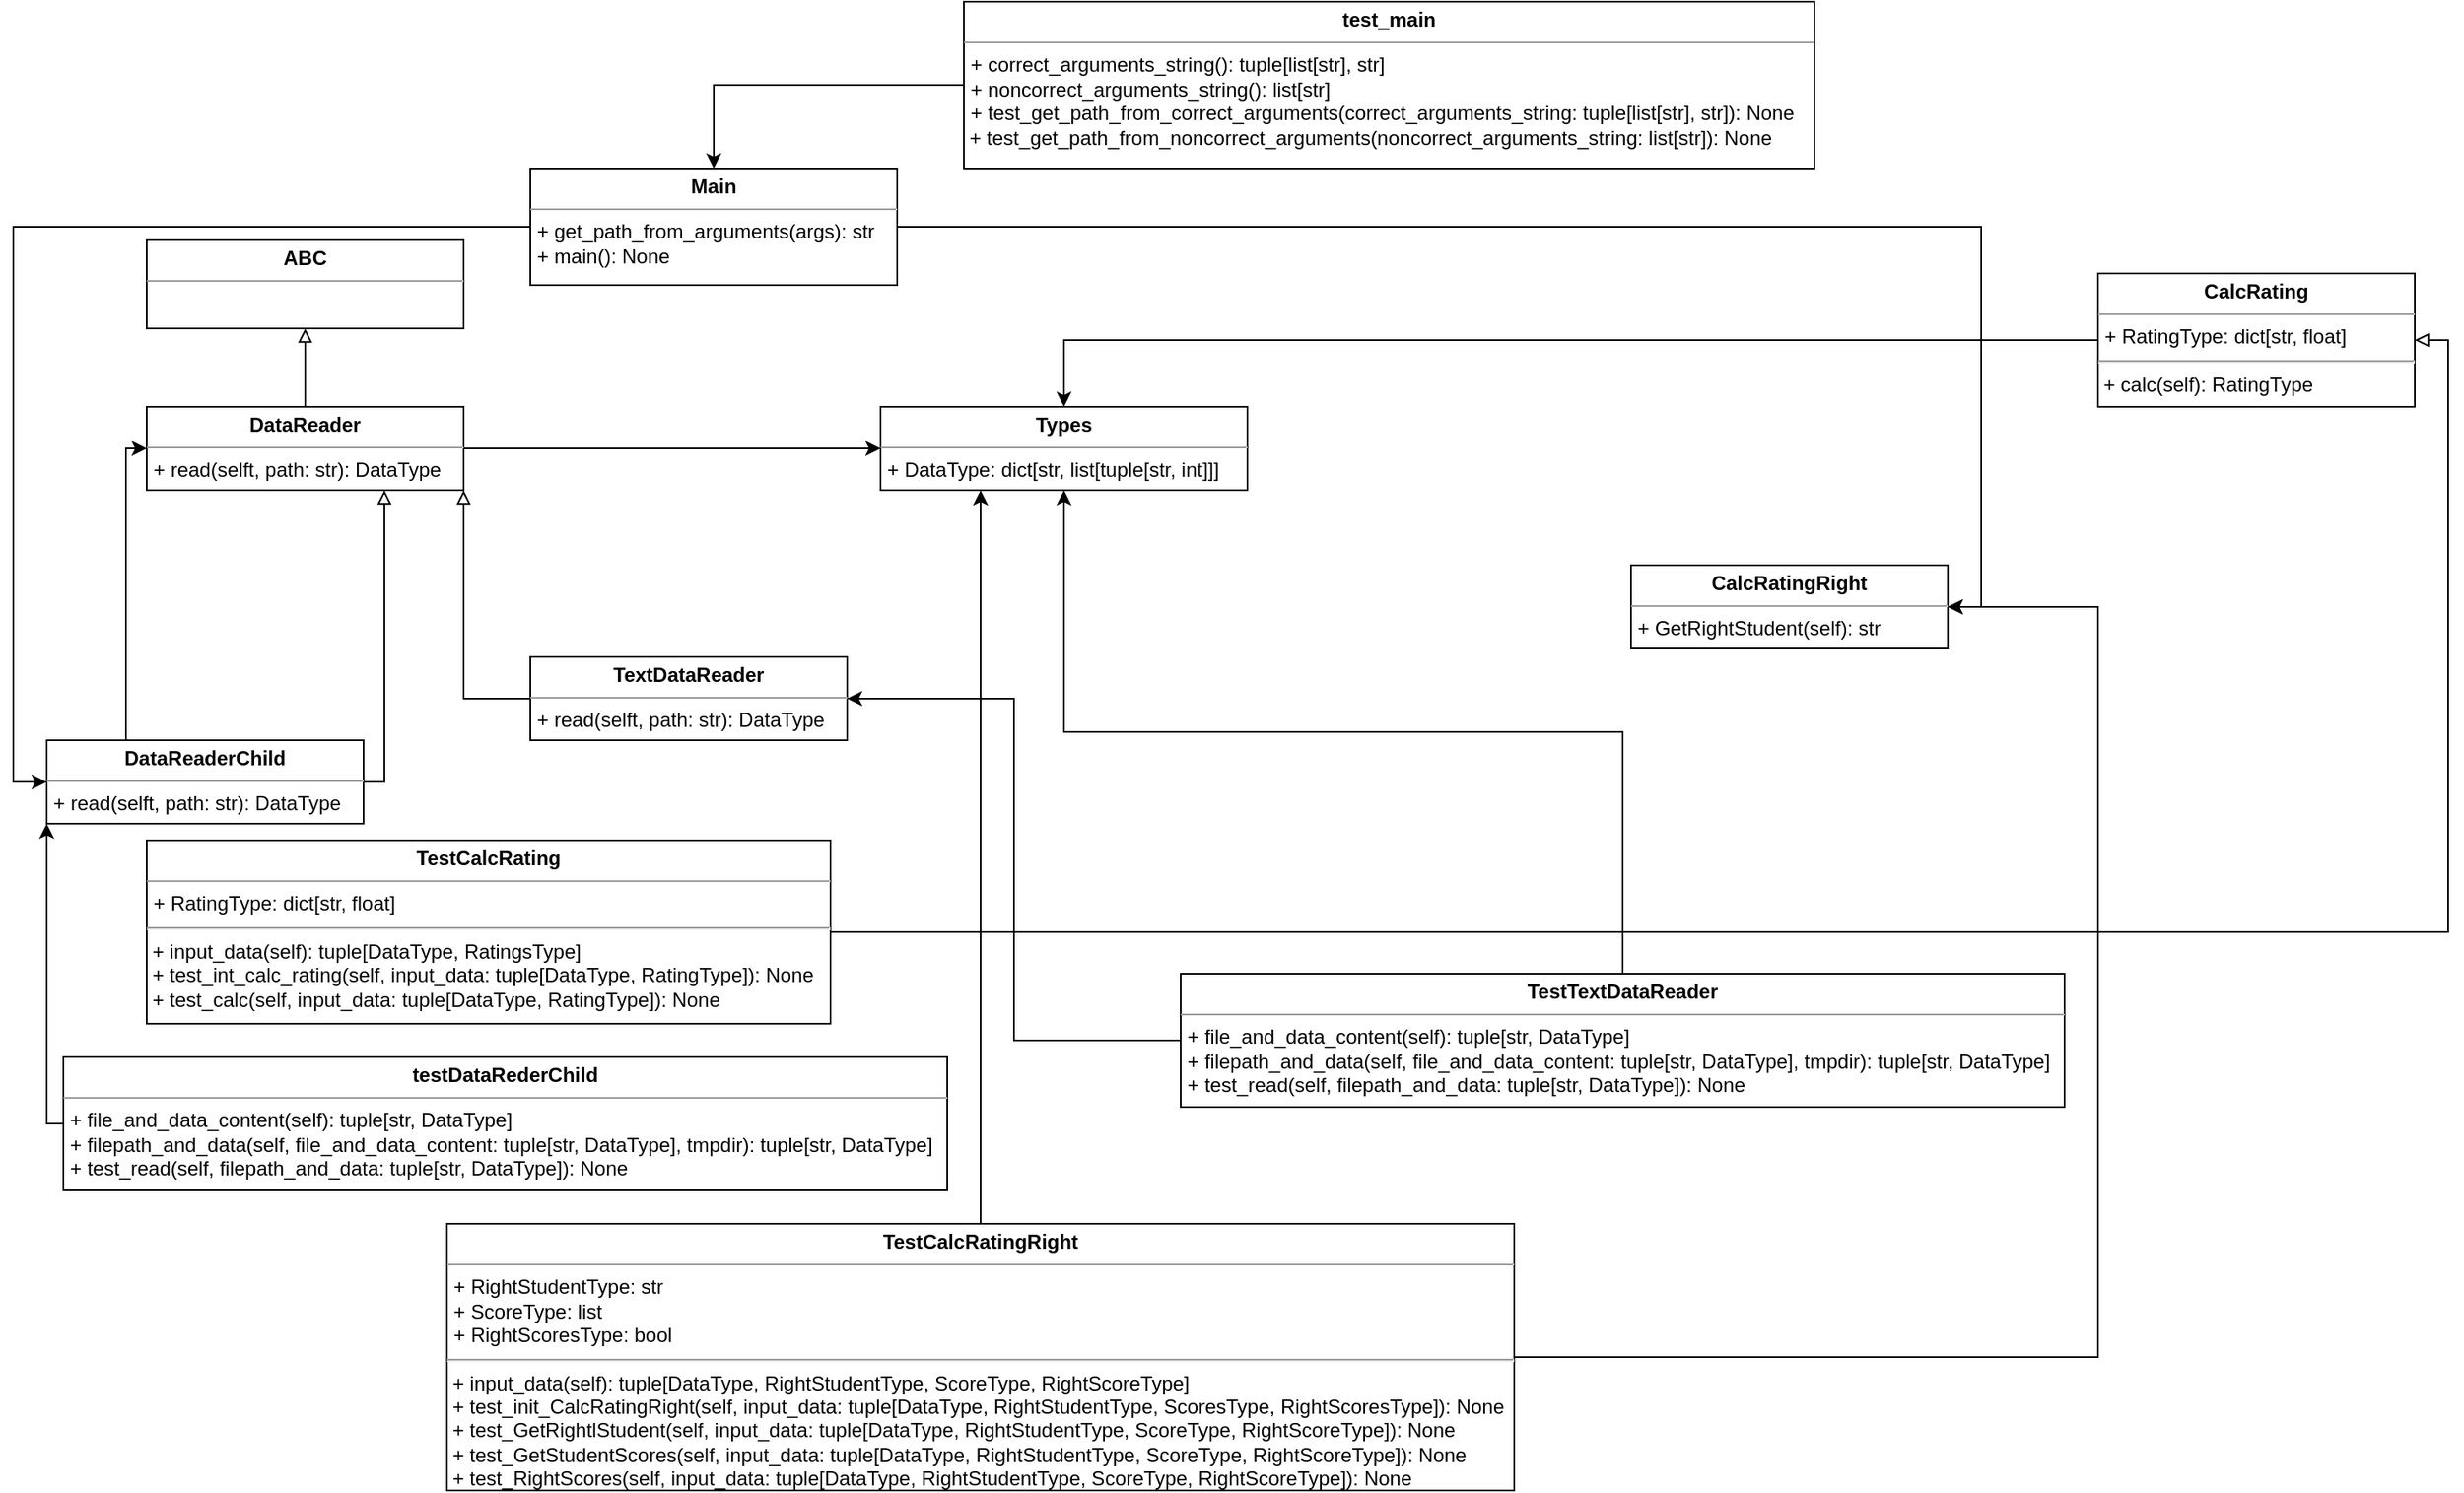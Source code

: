 <mxfile version="20.5.1" type="device"><diagram name="Page-1" id="c4acf3e9-155e-7222-9cf6-157b1a14988f"><mxGraphModel dx="1770" dy="1574" grid="1" gridSize="10" guides="1" tooltips="1" connect="1" arrows="1" fold="1" page="1" pageScale="1" pageWidth="850" pageHeight="1100" background="none" math="0" shadow="0"><root><mxCell id="0"/><mxCell id="1" parent="0"/><mxCell id="5d2195bd80daf111-18" value="&lt;p style=&quot;margin:0px;margin-top:4px;text-align:center;&quot;&gt;&lt;b&gt;ABC&lt;/b&gt;&lt;/p&gt;&lt;hr size=&quot;1&quot;&gt;&lt;p style=&quot;margin:0px;margin-left:4px;&quot;&gt;&lt;br&gt;&lt;/p&gt;" style="verticalAlign=top;align=left;overflow=fill;fontSize=12;fontFamily=Helvetica;html=1;rounded=0;shadow=0;comic=0;labelBackgroundColor=none;strokeWidth=1" parent="1" vertex="1"><mxGeometry x="50" y="60" width="190" height="53" as="geometry"/></mxCell><mxCell id="F7jKtLvkaVl_g1kAGOMZ-15" style="edgeStyle=orthogonalEdgeStyle;rounded=0;orthogonalLoop=1;jettySize=auto;html=1;entryX=0;entryY=0.5;entryDx=0;entryDy=0;" parent="1" source="5d2195bd80daf111-19" target="F7jKtLvkaVl_g1kAGOMZ-3" edge="1"><mxGeometry relative="1" as="geometry"/></mxCell><mxCell id="FnYtzctoME4dU2z3QOxn-2" style="edgeStyle=orthogonalEdgeStyle;rounded=0;orthogonalLoop=1;jettySize=auto;html=1;entryX=0.75;entryY=1;entryDx=0;entryDy=0;endArrow=block;endFill=0;exitX=1;exitY=0.5;exitDx=0;exitDy=0;" edge="1" parent="1" source="F7jKtLvkaVl_g1kAGOMZ-1" target="5d2195bd80daf111-19"><mxGeometry relative="1" as="geometry"><mxPoint x="250" y="360" as="sourcePoint"/><Array as="points"><mxPoint x="192" y="385"/></Array></mxGeometry></mxCell><mxCell id="FnYtzctoME4dU2z3QOxn-3" style="edgeStyle=orthogonalEdgeStyle;rounded=0;orthogonalLoop=1;jettySize=auto;html=1;entryX=0.5;entryY=1;entryDx=0;entryDy=0;endArrow=block;endFill=0;" edge="1" parent="1" source="5d2195bd80daf111-19" target="5d2195bd80daf111-18"><mxGeometry relative="1" as="geometry"/></mxCell><mxCell id="5d2195bd80daf111-19" value="&lt;p style=&quot;margin:0px;margin-top:4px;text-align:center;&quot;&gt;&lt;b&gt;DataReader&lt;/b&gt;&lt;/p&gt;&lt;hr size=&quot;1&quot;&gt;&lt;p style=&quot;margin:0px;margin-left:4px;&quot;&gt;+ read(selft, path: str): DataType&lt;/p&gt;" style="verticalAlign=top;align=left;overflow=fill;fontSize=12;fontFamily=Helvetica;html=1;rounded=0;shadow=0;comic=0;labelBackgroundColor=none;strokeWidth=1" parent="1" vertex="1"><mxGeometry x="50" y="160" width="190" height="50" as="geometry"/></mxCell><mxCell id="F7jKtLvkaVl_g1kAGOMZ-17" style="edgeStyle=orthogonalEdgeStyle;rounded=0;orthogonalLoop=1;jettySize=auto;html=1;entryX=0;entryY=0.5;entryDx=0;entryDy=0;exitX=0.25;exitY=0;exitDx=0;exitDy=0;" parent="1" source="F7jKtLvkaVl_g1kAGOMZ-1" target="5d2195bd80daf111-19" edge="1"><mxGeometry relative="1" as="geometry"><Array as="points"><mxPoint x="38" y="185"/></Array></mxGeometry></mxCell><mxCell id="F7jKtLvkaVl_g1kAGOMZ-1" value="&lt;p style=&quot;margin:0px;margin-top:4px;text-align:center;&quot;&gt;&lt;b&gt;DataReaderChild&lt;/b&gt;&lt;/p&gt;&lt;hr size=&quot;1&quot;&gt;&lt;p style=&quot;margin:0px;margin-left:4px;&quot;&gt;+ read(selft, path: str): DataType&lt;/p&gt;" style="verticalAlign=top;align=left;overflow=fill;fontSize=12;fontFamily=Helvetica;html=1;rounded=0;shadow=0;comic=0;labelBackgroundColor=none;strokeWidth=1" parent="1" vertex="1"><mxGeometry x="-10" y="360" width="190" height="50" as="geometry"/></mxCell><mxCell id="F7jKtLvkaVl_g1kAGOMZ-16" style="edgeStyle=orthogonalEdgeStyle;rounded=0;orthogonalLoop=1;jettySize=auto;html=1;endArrow=block;endFill=0;exitX=0;exitY=0.5;exitDx=0;exitDy=0;entryX=1;entryY=1;entryDx=0;entryDy=0;" parent="1" source="F7jKtLvkaVl_g1kAGOMZ-2" target="5d2195bd80daf111-19" edge="1"><mxGeometry relative="1" as="geometry"><mxPoint x="250" y="200" as="targetPoint"/></mxGeometry></mxCell><mxCell id="F7jKtLvkaVl_g1kAGOMZ-2" value="&lt;p style=&quot;margin:0px;margin-top:4px;text-align:center;&quot;&gt;&lt;b&gt;TextDataReader&lt;/b&gt;&lt;/p&gt;&lt;hr size=&quot;1&quot;&gt;&lt;p style=&quot;margin:0px;margin-left:4px;&quot;&gt;+ read(selft, path: str): DataType&lt;/p&gt;" style="verticalAlign=top;align=left;overflow=fill;fontSize=12;fontFamily=Helvetica;html=1;rounded=0;shadow=0;comic=0;labelBackgroundColor=none;strokeWidth=1" parent="1" vertex="1"><mxGeometry x="280" y="310" width="190" height="50" as="geometry"/></mxCell><mxCell id="F7jKtLvkaVl_g1kAGOMZ-3" value="&lt;p style=&quot;margin:0px;margin-top:4px;text-align:center;&quot;&gt;&lt;b&gt;Types&lt;/b&gt;&lt;/p&gt;&lt;hr size=&quot;1&quot;&gt;&lt;p style=&quot;margin:0px;margin-left:4px;&quot;&gt;+ DataType: dict[str, list[tuple[str, int]]]&lt;/p&gt;" style="verticalAlign=top;align=left;overflow=fill;fontSize=12;fontFamily=Helvetica;html=1;rounded=0;shadow=0;comic=0;labelBackgroundColor=none;strokeWidth=1" parent="1" vertex="1"><mxGeometry x="490" y="160" width="220" height="50" as="geometry"/></mxCell><mxCell id="F7jKtLvkaVl_g1kAGOMZ-18" style="edgeStyle=orthogonalEdgeStyle;rounded=0;orthogonalLoop=1;jettySize=auto;html=1;entryX=0.5;entryY=0;entryDx=0;entryDy=0;" parent="1" source="F7jKtLvkaVl_g1kAGOMZ-4" target="F7jKtLvkaVl_g1kAGOMZ-3" edge="1"><mxGeometry relative="1" as="geometry"/></mxCell><mxCell id="F7jKtLvkaVl_g1kAGOMZ-4" value="&lt;p style=&quot;margin:0px;margin-top:4px;text-align:center;&quot;&gt;&lt;b&gt;CalcRating&lt;/b&gt;&lt;/p&gt;&lt;hr size=&quot;1&quot;&gt;&lt;p style=&quot;margin:0px;margin-left:4px;&quot;&gt;+ RatingType: dict[str, float]&lt;/p&gt;&lt;hr&gt;&amp;nbsp;+ calc(self): RatingType" style="verticalAlign=top;align=left;overflow=fill;fontSize=12;fontFamily=Helvetica;html=1;rounded=0;shadow=0;comic=0;labelBackgroundColor=none;strokeWidth=1" parent="1" vertex="1"><mxGeometry x="1220" y="80" width="190" height="80" as="geometry"/></mxCell><mxCell id="F7jKtLvkaVl_g1kAGOMZ-22" style="edgeStyle=orthogonalEdgeStyle;rounded=0;orthogonalLoop=1;jettySize=auto;html=1;entryX=1;entryY=0.5;entryDx=0;entryDy=0;" parent="1" source="F7jKtLvkaVl_g1kAGOMZ-5" target="F7jKtLvkaVl_g1kAGOMZ-6" edge="1"><mxGeometry relative="1" as="geometry"/></mxCell><mxCell id="F7jKtLvkaVl_g1kAGOMZ-23" style="edgeStyle=orthogonalEdgeStyle;rounded=0;orthogonalLoop=1;jettySize=auto;html=1;entryX=0;entryY=0.5;entryDx=0;entryDy=0;" parent="1" source="F7jKtLvkaVl_g1kAGOMZ-5" target="F7jKtLvkaVl_g1kAGOMZ-1" edge="1"><mxGeometry relative="1" as="geometry"/></mxCell><mxCell id="F7jKtLvkaVl_g1kAGOMZ-5" value="&lt;p style=&quot;margin:0px;margin-top:4px;text-align:center;&quot;&gt;&lt;b&gt;Main&lt;/b&gt;&lt;/p&gt;&lt;hr size=&quot;1&quot;&gt;&lt;p style=&quot;margin:0px;margin-left:4px;&quot;&gt;+ get_path_from_arguments(args): str&lt;/p&gt;&lt;p style=&quot;margin:0px;margin-left:4px;&quot;&gt;+ main(): None&lt;/p&gt;" style="verticalAlign=top;align=left;overflow=fill;fontSize=12;fontFamily=Helvetica;html=1;rounded=0;shadow=0;comic=0;labelBackgroundColor=none;strokeWidth=1" parent="1" vertex="1"><mxGeometry x="280" y="17" width="220" height="70" as="geometry"/></mxCell><mxCell id="F7jKtLvkaVl_g1kAGOMZ-6" value="&lt;p style=&quot;margin:0px;margin-top:4px;text-align:center;&quot;&gt;&lt;b&gt;CalcRatingRight&lt;/b&gt;&lt;/p&gt;&lt;hr size=&quot;1&quot;&gt;&lt;p style=&quot;margin:0px;margin-left:4px;&quot;&gt;+ GetRightStudent(self): str&lt;/p&gt;" style="verticalAlign=top;align=left;overflow=fill;fontSize=12;fontFamily=Helvetica;html=1;rounded=0;shadow=0;comic=0;labelBackgroundColor=none;strokeWidth=1" parent="1" vertex="1"><mxGeometry x="940" y="255" width="190" height="50" as="geometry"/></mxCell><mxCell id="F7jKtLvkaVl_g1kAGOMZ-24" style="edgeStyle=orthogonalEdgeStyle;rounded=0;orthogonalLoop=1;jettySize=auto;html=1;entryX=1;entryY=0.5;entryDx=0;entryDy=0;endArrow=block;endFill=0;" parent="1" source="F7jKtLvkaVl_g1kAGOMZ-7" target="F7jKtLvkaVl_g1kAGOMZ-4" edge="1"><mxGeometry relative="1" as="geometry"/></mxCell><mxCell id="F7jKtLvkaVl_g1kAGOMZ-7" value="&lt;p style=&quot;margin:0px;margin-top:4px;text-align:center;&quot;&gt;&lt;b&gt;TestCalcRating&lt;/b&gt;&lt;/p&gt;&lt;hr size=&quot;1&quot;&gt;&lt;p style=&quot;margin:0px;margin-left:4px;&quot;&gt;+ RatingType: dict[str, float]&lt;/p&gt;&lt;hr&gt;&amp;nbsp;+ input_data(self): tuple[DataType, RatingsType]&lt;br&gt;&amp;nbsp;+ test_int_calc_rating(self, input_data: tuple[DataType, RatingType]): None&lt;br&gt;&amp;nbsp;+ test_calc(self, input_data: tuple[DataType, RatingType]): None" style="verticalAlign=top;align=left;overflow=fill;fontSize=12;fontFamily=Helvetica;html=1;rounded=0;shadow=0;comic=0;labelBackgroundColor=none;strokeWidth=1" parent="1" vertex="1"><mxGeometry x="50" y="420" width="410" height="110" as="geometry"/></mxCell><mxCell id="F7jKtLvkaVl_g1kAGOMZ-25" style="edgeStyle=orthogonalEdgeStyle;rounded=0;orthogonalLoop=1;jettySize=auto;html=1;entryX=0.5;entryY=0;entryDx=0;entryDy=0;" parent="1" source="F7jKtLvkaVl_g1kAGOMZ-8" target="F7jKtLvkaVl_g1kAGOMZ-5" edge="1"><mxGeometry relative="1" as="geometry"/></mxCell><mxCell id="F7jKtLvkaVl_g1kAGOMZ-8" value="&lt;p style=&quot;margin:0px;margin-top:4px;text-align:center;&quot;&gt;&lt;b&gt;test_main&lt;/b&gt;&lt;/p&gt;&lt;hr size=&quot;1&quot;&gt;&lt;p style=&quot;margin:0px;margin-left:4px;&quot;&gt;+ correct_arguments_string(): tuple[list[str], str]&lt;/p&gt;&lt;p style=&quot;margin:0px;margin-left:4px;&quot;&gt;+ noncorrect_arguments_string(): list[str]&lt;/p&gt;&lt;p style=&quot;margin:0px;margin-left:4px;&quot;&gt;+ test_get_path_from_correct_arguments(correct_arguments_string: tuple[list[str], str]): None&lt;/p&gt;&amp;nbsp;+ test_get_path_from_noncorrect_arguments(noncorrect_arguments_string: list[str]): None" style="verticalAlign=top;align=left;overflow=fill;fontSize=12;fontFamily=Helvetica;html=1;rounded=0;shadow=0;comic=0;labelBackgroundColor=none;strokeWidth=1" parent="1" vertex="1"><mxGeometry x="540" y="-83" width="510" height="100" as="geometry"/></mxCell><mxCell id="F7jKtLvkaVl_g1kAGOMZ-26" style="edgeStyle=orthogonalEdgeStyle;rounded=0;orthogonalLoop=1;jettySize=auto;html=1;entryX=0;entryY=1;entryDx=0;entryDy=0;exitX=0;exitY=0.5;exitDx=0;exitDy=0;" parent="1" source="F7jKtLvkaVl_g1kAGOMZ-9" target="F7jKtLvkaVl_g1kAGOMZ-1" edge="1"><mxGeometry relative="1" as="geometry"><Array as="points"><mxPoint x="-10" y="590"/></Array></mxGeometry></mxCell><mxCell id="F7jKtLvkaVl_g1kAGOMZ-9" value="&lt;p style=&quot;margin:0px;margin-top:4px;text-align:center;&quot;&gt;&lt;b&gt;testDataRederChild&lt;/b&gt;&lt;/p&gt;&lt;hr size=&quot;1&quot;&gt;&lt;p style=&quot;margin:0px;margin-left:4px;&quot;&gt;+ file_and_data_content(self): tuple[str, DataType]&lt;/p&gt;&lt;p style=&quot;margin:0px;margin-left:4px;&quot;&gt;+ filepath_and_data(self, file_and_data_content: tuple[str, DataType], tmpdir): tuple[str, DataType]&lt;/p&gt;&lt;p style=&quot;margin:0px;margin-left:4px;&quot;&gt;+ test_read(self, filepath_and_data: tuple[str, DataType]): None&lt;/p&gt;" style="verticalAlign=top;align=left;overflow=fill;fontSize=12;fontFamily=Helvetica;html=1;rounded=0;shadow=0;comic=0;labelBackgroundColor=none;strokeWidth=1" parent="1" vertex="1"><mxGeometry y="550" width="530" height="80" as="geometry"/></mxCell><mxCell id="F7jKtLvkaVl_g1kAGOMZ-27" style="edgeStyle=orthogonalEdgeStyle;rounded=0;orthogonalLoop=1;jettySize=auto;html=1;entryX=1;entryY=0.5;entryDx=0;entryDy=0;" parent="1" source="F7jKtLvkaVl_g1kAGOMZ-10" target="F7jKtLvkaVl_g1kAGOMZ-6" edge="1"><mxGeometry relative="1" as="geometry"><mxPoint x="980" y="320" as="targetPoint"/><Array as="points"><mxPoint x="1220" y="730"/><mxPoint x="1220" y="280"/></Array></mxGeometry></mxCell><mxCell id="F7jKtLvkaVl_g1kAGOMZ-31" style="edgeStyle=orthogonalEdgeStyle;rounded=0;orthogonalLoop=1;jettySize=auto;html=1;" parent="1" source="F7jKtLvkaVl_g1kAGOMZ-10" edge="1"><mxGeometry relative="1" as="geometry"><mxPoint x="550" y="210" as="targetPoint"/></mxGeometry></mxCell><mxCell id="F7jKtLvkaVl_g1kAGOMZ-10" value="&lt;p style=&quot;margin:0px;margin-top:4px;text-align:center;&quot;&gt;&lt;b&gt;TestCalcRatingRight&lt;/b&gt;&lt;/p&gt;&lt;hr size=&quot;1&quot;&gt;&lt;p style=&quot;margin:0px;margin-left:4px;&quot;&gt;+ RightStudentType: str&lt;/p&gt;&lt;p style=&quot;margin:0px;margin-left:4px;&quot;&gt;+ ScoreType: list&lt;/p&gt;&lt;p style=&quot;margin:0px;margin-left:4px;&quot;&gt;+ RightScoresType: bool&lt;/p&gt;&lt;hr&gt;&amp;nbsp;+ input_data(self): tuple[DataType, RightStudentType, ScoreType, RightScoreType]&lt;br&gt;&amp;nbsp;+ test_init_CalcRatingRight(self, input_data: tuple[DataType, RightStudentType, ScoresType, RightScoresType]): None&lt;br&gt;&amp;nbsp;+ test_GetRightlStudent(self, input_data: tuple[DataType, RightStudentType, ScoreType, RightScoreType]): None&lt;br&gt;&amp;nbsp;+ test_GetStudentScores(self, input_data: tuple[DataType, RightStudentType, ScoreType, RightScoreType]): None&lt;br&gt;&amp;nbsp;+ test_RightScores(self, input_data: tuple[DataType, RightStudentType, ScoreType, RightScoreType]): None" style="verticalAlign=top;align=left;overflow=fill;fontSize=12;fontFamily=Helvetica;html=1;rounded=0;shadow=0;comic=0;labelBackgroundColor=none;strokeWidth=1" parent="1" vertex="1"><mxGeometry x="230" y="650" width="640" height="160" as="geometry"/></mxCell><mxCell id="F7jKtLvkaVl_g1kAGOMZ-28" style="edgeStyle=orthogonalEdgeStyle;rounded=0;orthogonalLoop=1;jettySize=auto;html=1;entryX=1;entryY=0.5;entryDx=0;entryDy=0;" parent="1" source="F7jKtLvkaVl_g1kAGOMZ-11" target="F7jKtLvkaVl_g1kAGOMZ-2" edge="1"><mxGeometry relative="1" as="geometry"/></mxCell><mxCell id="F7jKtLvkaVl_g1kAGOMZ-29" style="edgeStyle=orthogonalEdgeStyle;rounded=0;orthogonalLoop=1;jettySize=auto;html=1;entryX=0.5;entryY=1;entryDx=0;entryDy=0;" parent="1" source="F7jKtLvkaVl_g1kAGOMZ-11" target="F7jKtLvkaVl_g1kAGOMZ-3" edge="1"><mxGeometry relative="1" as="geometry"/></mxCell><mxCell id="F7jKtLvkaVl_g1kAGOMZ-11" value="&lt;p style=&quot;margin:0px;margin-top:4px;text-align:center;&quot;&gt;&lt;b&gt;TestTextDataReader&lt;/b&gt;&lt;/p&gt;&lt;hr size=&quot;1&quot;&gt;&lt;p style=&quot;margin:0px;margin-left:4px;&quot;&gt;+ file_and_data_content(self): tuple[str, DataType]&lt;/p&gt;&lt;p style=&quot;margin:0px;margin-left:4px;&quot;&gt;+ filepath_and_data(self, file_and_data_content: tuple[str, DataType], tmpdir): tuple[str, DataType]&lt;/p&gt;&lt;p style=&quot;margin:0px;margin-left:4px;&quot;&gt;+ test_read(self, filepath_and_data: tuple[str, DataType]): None&lt;/p&gt;" style="verticalAlign=top;align=left;overflow=fill;fontSize=12;fontFamily=Helvetica;html=1;rounded=0;shadow=0;comic=0;labelBackgroundColor=none;strokeWidth=1" parent="1" vertex="1"><mxGeometry x="670" y="500" width="530" height="80" as="geometry"/></mxCell></root></mxGraphModel></diagram></mxfile>